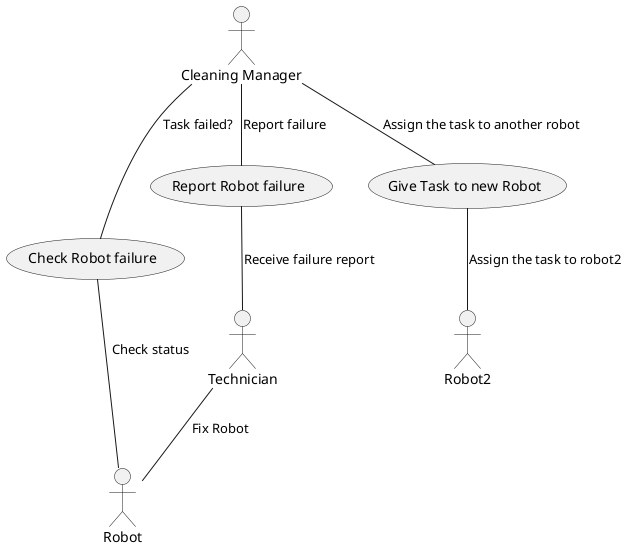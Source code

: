 @startuml

actor "Cleaning Manager" as C
actor Robot as R 
actor Technician as T
actor Robot2 as R2



usecase Check as "Check Robot failure"
usecase Report as "Report Robot failure"
usecase Give as "Give Task to new Robot"

C -- Check: "Task failed?"
Check -- R: "Check status"

C -- Report: "Report failure"
Report -- T: "Receive failure report"

C -- Give: "Assign the task to another robot"
Give -- R2 : "Assign the task to robot2" 
T-- R: "Fix Robot"
@enduml



' As a customer, I want to be able to check if a robot has 
'failed a task so that I can call someone 
'to fix it and send a new robot to do the task instead.